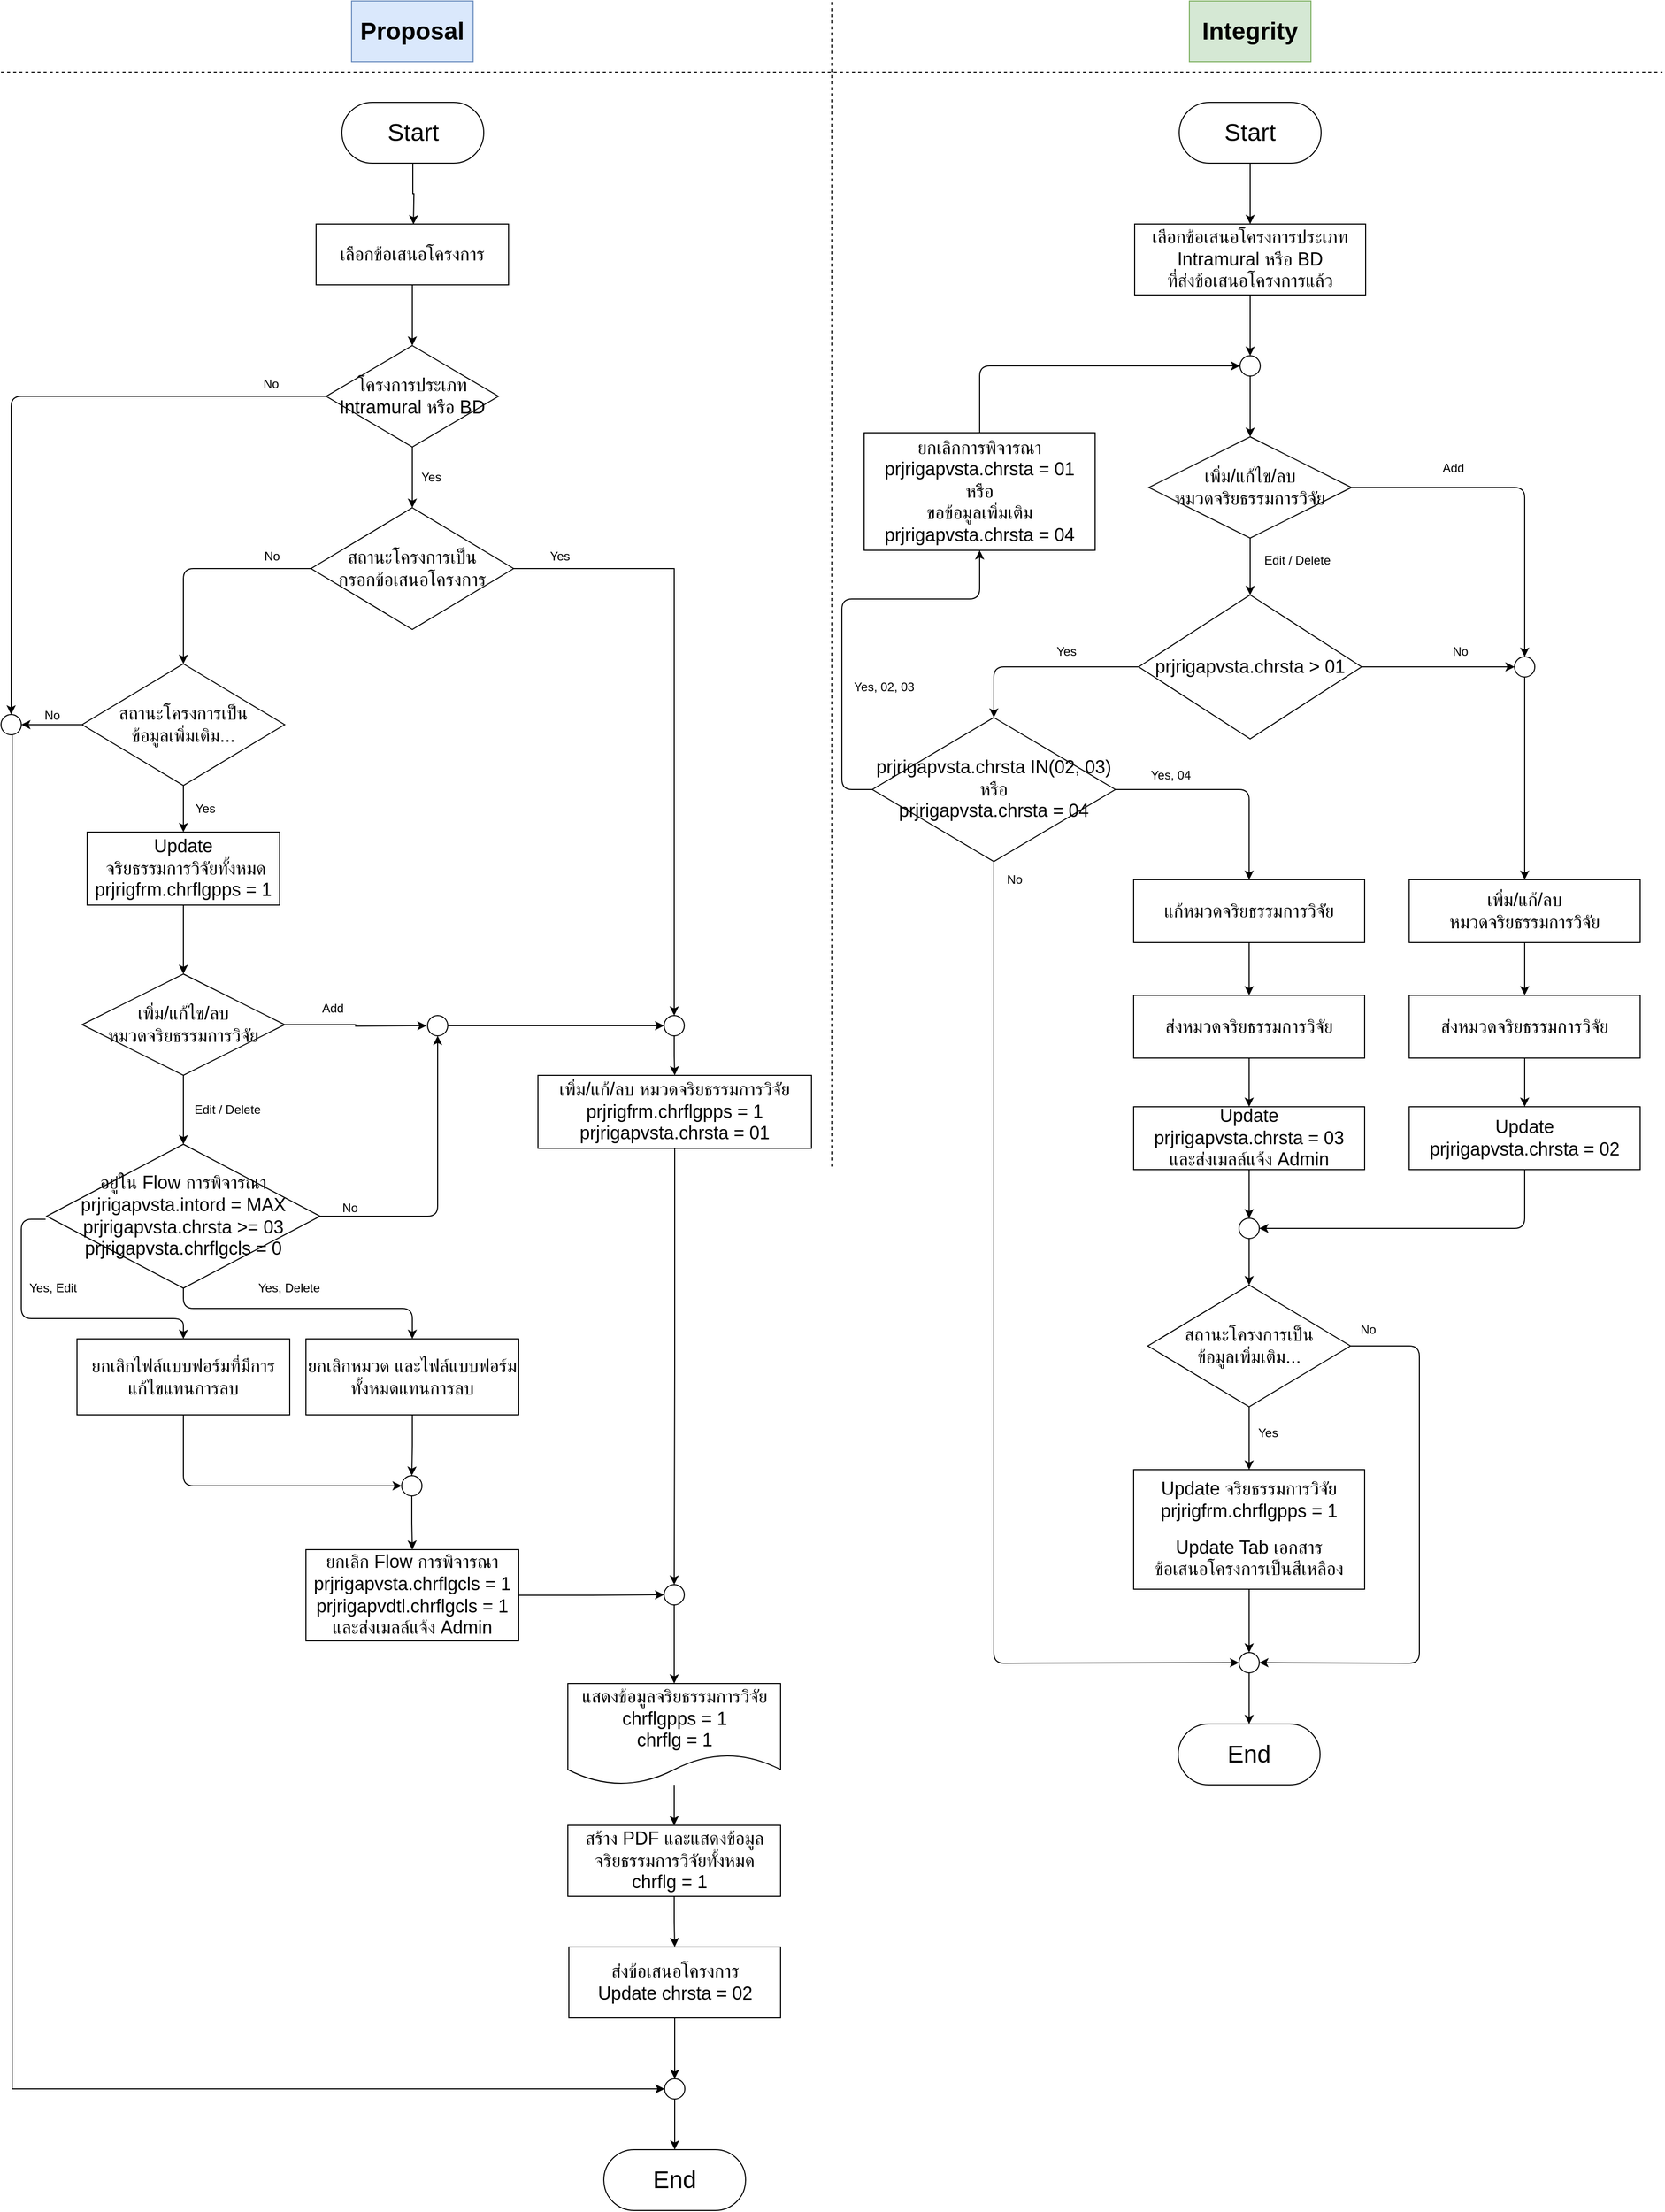 <mxfile pages="1" version="11.2.5" type="github"><diagram id="XheSabc6A_l0cQ8eEB0v" name="Page-1"><mxGraphModel dx="2249" dy="-422" grid="1" gridSize="10" guides="1" tooltips="1" connect="1" arrows="1" fold="1" page="1" pageScale="1" pageWidth="827" pageHeight="1169" math="0" shadow="0"><root><mxCell id="0"/><mxCell id="1" parent="0"/><mxCell id="-QVgNR0uKfn1cdl9VYep-1" value="&lt;h1&gt;Proposal&lt;/h1&gt;" style="rounded=0;whiteSpace=wrap;html=1;fillColor=#dae8fc;strokeColor=#6c8ebf;" parent="1" vertex="1"><mxGeometry x="-474" y="1180" width="120" height="60" as="geometry"/></mxCell><mxCell id="-QVgNR0uKfn1cdl9VYep-3" value="&lt;h1&gt;Integrity&lt;/h1&gt;" style="rounded=0;whiteSpace=wrap;html=1;fillColor=#d5e8d4;strokeColor=#82b366;" parent="1" vertex="1"><mxGeometry x="353" y="1180" width="120" height="60" as="geometry"/></mxCell><mxCell id="-QVgNR0uKfn1cdl9VYep-4" value="" style="endArrow=none;dashed=1;html=1;" parent="1" edge="1"><mxGeometry width="50" height="50" relative="1" as="geometry"><mxPoint x="-820" y="1250" as="sourcePoint"/><mxPoint x="820" y="1250" as="targetPoint"/></mxGeometry></mxCell><mxCell id="-QVgNR0uKfn1cdl9VYep-5" value="" style="endArrow=none;dashed=1;html=1;" parent="1" edge="1"><mxGeometry width="50" height="50" relative="1" as="geometry"><mxPoint y="2330" as="sourcePoint"/><mxPoint y="1180" as="targetPoint"/></mxGeometry></mxCell><mxCell id="-QVgNR0uKfn1cdl9VYep-10" value="" style="edgeStyle=orthogonalEdgeStyle;rounded=0;orthogonalLoop=1;jettySize=auto;html=1;" parent="1" source="-QVgNR0uKfn1cdl9VYep-6" edge="1"><mxGeometry relative="1" as="geometry"><mxPoint x="-412.941" y="1400.329" as="targetPoint"/></mxGeometry></mxCell><mxCell id="-QVgNR0uKfn1cdl9VYep-6" value="&lt;font style=&quot;font-size: 24px&quot;&gt;Start&lt;/font&gt;" style="rounded=1;whiteSpace=wrap;html=1;arcSize=50;" parent="1" vertex="1"><mxGeometry x="-483.5" y="1280" width="140" height="60" as="geometry"/></mxCell><mxCell id="-QVgNR0uKfn1cdl9VYep-19" value="" style="edgeStyle=orthogonalEdgeStyle;rounded=0;orthogonalLoop=1;jettySize=auto;html=1;" parent="1" source="-QVgNR0uKfn1cdl9VYep-15" target="-QVgNR0uKfn1cdl9VYep-18" edge="1"><mxGeometry relative="1" as="geometry"/></mxCell><mxCell id="-QVgNR0uKfn1cdl9VYep-15" value="&lt;font style=&quot;font-size: 18px&quot;&gt;โครงการประเภท&lt;br&gt;Intramural หรือ BD&lt;/font&gt;" style="rhombus;whiteSpace=wrap;html=1;" parent="1" vertex="1"><mxGeometry x="-499" y="1520" width="170" height="100" as="geometry"/></mxCell><mxCell id="-QVgNR0uKfn1cdl9VYep-17" value="" style="edgeStyle=orthogonalEdgeStyle;rounded=0;orthogonalLoop=1;jettySize=auto;html=1;" parent="1" source="-QVgNR0uKfn1cdl9VYep-16" target="-QVgNR0uKfn1cdl9VYep-15" edge="1"><mxGeometry relative="1" as="geometry"/></mxCell><mxCell id="-QVgNR0uKfn1cdl9VYep-16" value="&lt;font style=&quot;font-size: 18px&quot;&gt;เลือกข้อเสนอโครงการ&lt;/font&gt;" style="rounded=0;whiteSpace=wrap;html=1;" parent="1" vertex="1"><mxGeometry x="-509" y="1400" width="190" height="60" as="geometry"/></mxCell><mxCell id="-QVgNR0uKfn1cdl9VYep-22" value="" style="edgeStyle=orthogonalEdgeStyle;rounded=0;orthogonalLoop=1;jettySize=auto;html=1;entryX=0.5;entryY=0;entryDx=0;entryDy=0;exitX=1;exitY=0.5;exitDx=0;exitDy=0;" parent="1" source="-QVgNR0uKfn1cdl9VYep-18" target="-QVgNR0uKfn1cdl9VYep-77" edge="1"><mxGeometry relative="1" as="geometry"><mxPoint x="-414" y="1860" as="targetPoint"/></mxGeometry></mxCell><mxCell id="-QVgNR0uKfn1cdl9VYep-18" value="&lt;font style=&quot;font-size: 18px&quot;&gt;สถานะโครงการเป็น&lt;br&gt;กรอกข้อเสนอโครงการ&lt;br&gt;&lt;/font&gt;" style="rhombus;whiteSpace=wrap;html=1;" parent="1" vertex="1"><mxGeometry x="-514" y="1680" width="200" height="120" as="geometry"/></mxCell><mxCell id="-QVgNR0uKfn1cdl9VYep-20" value="Yes" style="text;html=1;resizable=0;points=[];autosize=1;align=left;verticalAlign=top;spacingTop=-4;" parent="1" vertex="1"><mxGeometry x="-407" y="1640" width="40" height="20" as="geometry"/></mxCell><mxCell id="-QVgNR0uKfn1cdl9VYep-84" value="" style="edgeStyle=orthogonalEdgeStyle;rounded=0;orthogonalLoop=1;jettySize=auto;html=1;entryX=0.5;entryY=0;entryDx=0;entryDy=0;" parent="1" source="-QVgNR0uKfn1cdl9VYep-21" target="-QVgNR0uKfn1cdl9VYep-82" edge="1"><mxGeometry relative="1" as="geometry"><mxPoint x="-155.5" y="2392" as="targetPoint"/></mxGeometry></mxCell><mxCell id="-QVgNR0uKfn1cdl9VYep-21" value="&lt;span style=&quot;font-size: 18px&quot;&gt;เพิ่ม/แก้/ลบ หมวดจริยธรรมการวิจัย&lt;/span&gt;&lt;br&gt;&lt;span style=&quot;font-size: 18px&quot;&gt;prjrigfrm.chrflgpps = 1&lt;/span&gt;&lt;br&gt;&lt;span style=&quot;font-size: 18px&quot;&gt;prjrigapvsta.chrsta = 01&lt;/span&gt;" style="rounded=0;whiteSpace=wrap;html=1;" parent="1" vertex="1"><mxGeometry x="-290" y="2240" width="270" height="72" as="geometry"/></mxCell><mxCell id="-QVgNR0uKfn1cdl9VYep-23" value="Yes" style="text;html=1;resizable=0;points=[];autosize=1;align=left;verticalAlign=top;spacingTop=-4;" parent="1" vertex="1"><mxGeometry x="-280" y="1718" width="40" height="20" as="geometry"/></mxCell><mxCell id="-QVgNR0uKfn1cdl9VYep-49" value="" style="edgeStyle=orthogonalEdgeStyle;rounded=0;orthogonalLoop=1;jettySize=auto;html=1;" parent="1" source="-QVgNR0uKfn1cdl9VYep-24" target="-QVgNR0uKfn1cdl9VYep-46" edge="1"><mxGeometry relative="1" as="geometry"/></mxCell><mxCell id="-QVgNR0uKfn1cdl9VYep-24" value="&lt;span style=&quot;font-size: 18px&quot;&gt;สร้าง PDF และแสดงข้อมูล&lt;br&gt;จริยธรรมการวิจัยทั้งหมด&lt;br&gt;chrflg = 1&amp;nbsp;&amp;nbsp;&lt;/span&gt;&lt;span style=&quot;font-size: 18px&quot;&gt;&lt;br&gt;&lt;/span&gt;" style="rounded=0;whiteSpace=wrap;html=1;" parent="1" vertex="1"><mxGeometry x="-260.5" y="2980" width="210" height="70" as="geometry"/></mxCell><mxCell id="-QVgNR0uKfn1cdl9VYep-32" value="" style="edgeStyle=orthogonalEdgeStyle;rounded=0;orthogonalLoop=1;jettySize=auto;html=1;" parent="1" source="-QVgNR0uKfn1cdl9VYep-27" target="-QVgNR0uKfn1cdl9VYep-31" edge="1"><mxGeometry relative="1" as="geometry"/></mxCell><mxCell id="-QVgNR0uKfn1cdl9VYep-36" value="" style="edgeStyle=orthogonalEdgeStyle;rounded=0;orthogonalLoop=1;jettySize=auto;html=1;" parent="1" source="-QVgNR0uKfn1cdl9VYep-27" target="-QVgNR0uKfn1cdl9VYep-33" edge="1"><mxGeometry relative="1" as="geometry"/></mxCell><mxCell id="-QVgNR0uKfn1cdl9VYep-27" value="&lt;font style=&quot;font-size: 18px&quot;&gt;สถานะโครงการเป็น&lt;br&gt;ข้อมูลเพิ่มเติม...&lt;br&gt;&lt;/font&gt;" style="rhombus;whiteSpace=wrap;html=1;" parent="1" vertex="1"><mxGeometry x="-740" y="1834" width="200" height="120" as="geometry"/></mxCell><mxCell id="-QVgNR0uKfn1cdl9VYep-29" value="" style="endArrow=classic;html=1;exitX=0;exitY=0.5;exitDx=0;exitDy=0;entryX=0.5;entryY=0;entryDx=0;entryDy=0;" parent="1" source="-QVgNR0uKfn1cdl9VYep-18" target="-QVgNR0uKfn1cdl9VYep-27" edge="1"><mxGeometry width="50" height="50" relative="1" as="geometry"><mxPoint x="-520" y="1740" as="sourcePoint"/><mxPoint x="-770" y="2350" as="targetPoint"/><Array as="points"><mxPoint x="-640" y="1740"/></Array></mxGeometry></mxCell><mxCell id="-QVgNR0uKfn1cdl9VYep-30" value="No" style="text;html=1;resizable=0;points=[];autosize=1;align=left;verticalAlign=top;spacingTop=-4;" parent="1" vertex="1"><mxGeometry x="-562" y="1718" width="30" height="20" as="geometry"/></mxCell><mxCell id="-QVgNR0uKfn1cdl9VYep-56" value="" style="edgeStyle=orthogonalEdgeStyle;rounded=0;orthogonalLoop=1;jettySize=auto;html=1;" parent="1" source="-QVgNR0uKfn1cdl9VYep-31" edge="1"><mxGeometry relative="1" as="geometry"><mxPoint x="-640" y="2140" as="targetPoint"/></mxGeometry></mxCell><mxCell id="-QVgNR0uKfn1cdl9VYep-31" value="&lt;span style=&quot;font-size: 18px&quot;&gt;Update&lt;br&gt;&amp;nbsp;จริยธรรมการวิจัยทั้งหมด&lt;br&gt;&lt;/span&gt;&lt;span style=&quot;font-size: 18px&quot;&gt;prjrigfrm.&lt;/span&gt;&lt;span style=&quot;font-size: 18px&quot;&gt;chrflgpps = 1&lt;/span&gt;&lt;span style=&quot;font-size: 18px&quot;&gt;&lt;br&gt;&lt;/span&gt;" style="rounded=0;whiteSpace=wrap;html=1;" parent="1" vertex="1"><mxGeometry x="-735" y="2000" width="190" height="72" as="geometry"/></mxCell><mxCell id="-QVgNR0uKfn1cdl9VYep-89" value="" style="edgeStyle=orthogonalEdgeStyle;rounded=0;orthogonalLoop=1;jettySize=auto;html=1;entryX=0;entryY=0.5;entryDx=0;entryDy=0;exitX=0.5;exitY=1;exitDx=0;exitDy=0;" parent="1" source="-QVgNR0uKfn1cdl9VYep-33" target="-QVgNR0uKfn1cdl9VYep-52" edge="1"><mxGeometry relative="1" as="geometry"><mxPoint x="-810" y="1984" as="targetPoint"/><Array as="points"><mxPoint x="-809" y="3240"/></Array></mxGeometry></mxCell><mxCell id="-QVgNR0uKfn1cdl9VYep-33" value="" style="ellipse;whiteSpace=wrap;html=1;aspect=fixed;" parent="1" vertex="1"><mxGeometry x="-820" y="1884" width="20" height="20" as="geometry"/></mxCell><mxCell id="-QVgNR0uKfn1cdl9VYep-34" value="" style="endArrow=classic;html=1;exitX=0;exitY=0.5;exitDx=0;exitDy=0;entryX=0.5;entryY=0;entryDx=0;entryDy=0;" parent="1" source="-QVgNR0uKfn1cdl9VYep-15" target="-QVgNR0uKfn1cdl9VYep-33" edge="1"><mxGeometry width="50" height="50" relative="1" as="geometry"><mxPoint x="-750" y="1685" as="sourcePoint"/><mxPoint x="-700" y="1635" as="targetPoint"/><Array as="points"><mxPoint x="-810" y="1570"/></Array></mxGeometry></mxCell><mxCell id="-QVgNR0uKfn1cdl9VYep-35" value="No" style="text;html=1;resizable=0;points=[];autosize=1;align=left;verticalAlign=top;spacingTop=-4;" parent="1" vertex="1"><mxGeometry x="-563" y="1548" width="30" height="20" as="geometry"/></mxCell><mxCell id="-QVgNR0uKfn1cdl9VYep-37" value="No" style="text;html=1;resizable=0;points=[];autosize=1;align=left;verticalAlign=top;spacingTop=-4;" parent="1" vertex="1"><mxGeometry x="-779" y="1875" width="30" height="20" as="geometry"/></mxCell><mxCell id="-QVgNR0uKfn1cdl9VYep-45" value="Yes" style="text;html=1;resizable=0;points=[];autosize=1;align=left;verticalAlign=top;spacingTop=-4;" parent="1" vertex="1"><mxGeometry x="-630" y="1967" width="40" height="20" as="geometry"/></mxCell><mxCell id="-QVgNR0uKfn1cdl9VYep-51" value="" style="edgeStyle=orthogonalEdgeStyle;rounded=0;orthogonalLoop=1;jettySize=auto;html=1;entryX=0.5;entryY=0;entryDx=0;entryDy=0;" parent="1" source="-QVgNR0uKfn1cdl9VYep-46" target="-QVgNR0uKfn1cdl9VYep-52" edge="1"><mxGeometry relative="1" as="geometry"><mxPoint x="-156.5" y="3230" as="targetPoint"/></mxGeometry></mxCell><mxCell id="-QVgNR0uKfn1cdl9VYep-46" value="&lt;span style=&quot;font-size: 18px&quot;&gt;ส่งข้อเสนอโครงการ&lt;br&gt;&lt;/span&gt;&lt;span style=&quot;font-size: 18px&quot;&gt;Update chrsta = 02&lt;/span&gt;&lt;span style=&quot;font-size: 18px&quot;&gt;&lt;br&gt;&lt;/span&gt;" style="rounded=0;whiteSpace=wrap;html=1;" parent="1" vertex="1"><mxGeometry x="-259.5" y="3100" width="209" height="70" as="geometry"/></mxCell><mxCell id="-QVgNR0uKfn1cdl9VYep-48" value="" style="edgeStyle=orthogonalEdgeStyle;rounded=0;orthogonalLoop=1;jettySize=auto;html=1;" parent="1" source="-QVgNR0uKfn1cdl9VYep-47" target="-QVgNR0uKfn1cdl9VYep-24" edge="1"><mxGeometry relative="1" as="geometry"/></mxCell><mxCell id="-QVgNR0uKfn1cdl9VYep-47" value="&lt;font style=&quot;font-size: 18px&quot;&gt;&lt;font&gt;แสดงข้อมูลจริยธรรมการวิจัย&lt;br&gt;&lt;/font&gt;chrflgpps = 1&lt;br&gt;chrflg = 1&lt;/font&gt;" style="shape=document;whiteSpace=wrap;html=1;boundedLbl=1;" parent="1" vertex="1"><mxGeometry x="-260.5" y="2840" width="210" height="100" as="geometry"/></mxCell><mxCell id="-QVgNR0uKfn1cdl9VYep-50" value="&lt;font style=&quot;font-size: 24px&quot;&gt;End&lt;/font&gt;" style="rounded=1;whiteSpace=wrap;html=1;arcSize=50;" parent="1" vertex="1"><mxGeometry x="-225" y="3300" width="140" height="60" as="geometry"/></mxCell><mxCell id="-QVgNR0uKfn1cdl9VYep-53" value="" style="edgeStyle=orthogonalEdgeStyle;rounded=0;orthogonalLoop=1;jettySize=auto;html=1;" parent="1" source="-QVgNR0uKfn1cdl9VYep-52" target="-QVgNR0uKfn1cdl9VYep-50" edge="1"><mxGeometry relative="1" as="geometry"/></mxCell><mxCell id="-QVgNR0uKfn1cdl9VYep-52" value="" style="ellipse;whiteSpace=wrap;html=1;aspect=fixed;" parent="1" vertex="1"><mxGeometry x="-165" y="3230" width="20" height="20" as="geometry"/></mxCell><mxCell id="-QVgNR0uKfn1cdl9VYep-59" value="" style="edgeStyle=orthogonalEdgeStyle;rounded=0;orthogonalLoop=1;jettySize=auto;html=1;" parent="1" source="-QVgNR0uKfn1cdl9VYep-57" edge="1"><mxGeometry relative="1" as="geometry"><mxPoint x="-640" y="2308" as="targetPoint"/></mxGeometry></mxCell><mxCell id="-QVgNR0uKfn1cdl9VYep-79" value="" style="edgeStyle=orthogonalEdgeStyle;rounded=0;orthogonalLoop=1;jettySize=auto;html=1;" parent="1" source="-QVgNR0uKfn1cdl9VYep-57" edge="1"><mxGeometry relative="1" as="geometry"><mxPoint x="-400" y="2191" as="targetPoint"/></mxGeometry></mxCell><mxCell id="-QVgNR0uKfn1cdl9VYep-57" value="&lt;font style=&quot;font-size: 18px&quot;&gt;เพิ่ม/แก้ไข/ลบ &lt;br&gt;หมวดจริยธรรมการวิจัย&lt;br&gt;&lt;/font&gt;" style="rhombus;whiteSpace=wrap;html=1;" parent="1" vertex="1"><mxGeometry x="-740" y="2140" width="200" height="100" as="geometry"/></mxCell><mxCell id="-QVgNR0uKfn1cdl9VYep-60" value="Edit / Delete" style="text;html=1;resizable=0;points=[];autosize=1;align=left;verticalAlign=top;spacingTop=-4;" parent="1" vertex="1"><mxGeometry x="-631" y="2264" width="80" height="20" as="geometry"/></mxCell><mxCell id="-QVgNR0uKfn1cdl9VYep-61" value="&lt;font style=&quot;font-size: 18px&quot;&gt;อยู่ใน Flow การพิจารณา&lt;br&gt;prjrigapvsta.intord = MAX&lt;br&gt;prjrigapvsta.chrsta &amp;gt;= 03&lt;br&gt;prjrigapvsta.chrflgcls = 0&lt;br&gt;&lt;/font&gt;" style="rhombus;whiteSpace=wrap;html=1;" parent="1" vertex="1"><mxGeometry x="-775" y="2308" width="270" height="142" as="geometry"/></mxCell><mxCell id="-QVgNR0uKfn1cdl9VYep-62" value="&lt;span style=&quot;font-size: 18px&quot;&gt;ยกเลิกไฟล์แบบฟอร์มที่มีการแก้ไขแทนการลบ&lt;br&gt;&lt;/span&gt;" style="rounded=0;whiteSpace=wrap;html=1;" parent="1" vertex="1"><mxGeometry x="-745" y="2500" width="210" height="75" as="geometry"/></mxCell><mxCell id="-QVgNR0uKfn1cdl9VYep-86" value="" style="edgeStyle=orthogonalEdgeStyle;rounded=0;orthogonalLoop=1;jettySize=auto;html=1;entryX=0;entryY=0.5;entryDx=0;entryDy=0;" parent="1" source="-QVgNR0uKfn1cdl9VYep-64" target="-QVgNR0uKfn1cdl9VYep-82" edge="1"><mxGeometry relative="1" as="geometry"><mxPoint x="-229" y="2752.5" as="targetPoint"/></mxGeometry></mxCell><mxCell id="-QVgNR0uKfn1cdl9VYep-64" value="&lt;span style=&quot;font-size: 18px&quot;&gt;ยกเลิก Flow การพิจารณา&lt;br&gt;&lt;/span&gt;&lt;font style=&quot;font-size: 18px&quot;&gt;prjrigapvsta&lt;/font&gt;&lt;span style=&quot;font-size: 18px&quot;&gt;.chrflgcls = 1&lt;/span&gt;&lt;br&gt;&lt;span style=&quot;font-size: 18px&quot;&gt;prjrigapvdtl.chrflgcls = 1&lt;br&gt;และส่งเมลล์แจ้ง Admin&lt;br&gt;&lt;/span&gt;" style="rounded=0;whiteSpace=wrap;html=1;" parent="1" vertex="1"><mxGeometry x="-519" y="2708" width="210" height="90" as="geometry"/></mxCell><mxCell id="-QVgNR0uKfn1cdl9VYep-69" value="Yes, Edit" style="text;html=1;resizable=0;points=[];autosize=1;align=left;verticalAlign=top;spacingTop=-4;" parent="1" vertex="1"><mxGeometry x="-794" y="2440" width="60" height="20" as="geometry"/></mxCell><mxCell id="-QVgNR0uKfn1cdl9VYep-74" value="" style="edgeStyle=orthogonalEdgeStyle;rounded=0;orthogonalLoop=1;jettySize=auto;html=1;" parent="1" source="-QVgNR0uKfn1cdl9VYep-70" target="-QVgNR0uKfn1cdl9VYep-73" edge="1"><mxGeometry relative="1" as="geometry"/></mxCell><mxCell id="-QVgNR0uKfn1cdl9VYep-70" value="&lt;span style=&quot;font-size: 18px&quot;&gt;ยกเลิกหมวด และไฟล์แบบฟอร์มทั้งหมดแทนการลบ&lt;br&gt;&lt;/span&gt;" style="rounded=0;whiteSpace=wrap;html=1;" parent="1" vertex="1"><mxGeometry x="-519" y="2500" width="210" height="75" as="geometry"/></mxCell><mxCell id="-QVgNR0uKfn1cdl9VYep-71" value="" style="endArrow=classic;html=1;exitX=0.5;exitY=1;exitDx=0;exitDy=0;entryX=0.5;entryY=0;entryDx=0;entryDy=0;" parent="1" source="-QVgNR0uKfn1cdl9VYep-61" target="-QVgNR0uKfn1cdl9VYep-70" edge="1"><mxGeometry width="50" height="50" relative="1" as="geometry"><mxPoint x="-139.5" y="2525" as="sourcePoint"/><mxPoint x="-89.5" y="2475" as="targetPoint"/><Array as="points"><mxPoint x="-640" y="2470"/><mxPoint x="-414" y="2470"/></Array></mxGeometry></mxCell><mxCell id="-QVgNR0uKfn1cdl9VYep-72" value="Yes, Delete" style="text;html=1;resizable=0;points=[];autosize=1;align=left;verticalAlign=top;spacingTop=-4;" parent="1" vertex="1"><mxGeometry x="-568" y="2440" width="80" height="20" as="geometry"/></mxCell><mxCell id="-QVgNR0uKfn1cdl9VYep-75" value="" style="edgeStyle=orthogonalEdgeStyle;rounded=0;orthogonalLoop=1;jettySize=auto;html=1;" parent="1" source="-QVgNR0uKfn1cdl9VYep-73" target="-QVgNR0uKfn1cdl9VYep-64" edge="1"><mxGeometry relative="1" as="geometry"/></mxCell><mxCell id="-QVgNR0uKfn1cdl9VYep-73" value="" style="ellipse;whiteSpace=wrap;html=1;aspect=fixed;" parent="1" vertex="1"><mxGeometry x="-424.5" y="2635" width="20" height="20" as="geometry"/></mxCell><mxCell id="-QVgNR0uKfn1cdl9VYep-76" value="" style="endArrow=classic;html=1;exitX=0.5;exitY=1;exitDx=0;exitDy=0;entryX=0;entryY=0.5;entryDx=0;entryDy=0;" parent="1" source="-QVgNR0uKfn1cdl9VYep-62" target="-QVgNR0uKfn1cdl9VYep-73" edge="1"><mxGeometry width="50" height="50" relative="1" as="geometry"><mxPoint x="-573" y="2685" as="sourcePoint"/><mxPoint x="-523" y="2635" as="targetPoint"/><Array as="points"><mxPoint x="-640" y="2645"/></Array></mxGeometry></mxCell><mxCell id="-QVgNR0uKfn1cdl9VYep-80" value="" style="edgeStyle=orthogonalEdgeStyle;rounded=0;orthogonalLoop=1;jettySize=auto;html=1;" parent="1" source="-QVgNR0uKfn1cdl9VYep-77" target="-QVgNR0uKfn1cdl9VYep-21" edge="1"><mxGeometry relative="1" as="geometry"/></mxCell><mxCell id="-QVgNR0uKfn1cdl9VYep-77" value="" style="ellipse;whiteSpace=wrap;html=1;aspect=fixed;" parent="1" vertex="1"><mxGeometry x="-165.5" y="2181" width="20" height="20" as="geometry"/></mxCell><mxCell id="-QVgNR0uKfn1cdl9VYep-81" value="Add" style="text;html=1;resizable=0;points=[];autosize=1;align=left;verticalAlign=top;spacingTop=-4;" parent="1" vertex="1"><mxGeometry x="-505" y="2164" width="40" height="20" as="geometry"/></mxCell><mxCell id="-QVgNR0uKfn1cdl9VYep-87" value="" style="edgeStyle=orthogonalEdgeStyle;rounded=0;orthogonalLoop=1;jettySize=auto;html=1;" parent="1" source="-QVgNR0uKfn1cdl9VYep-82" target="-QVgNR0uKfn1cdl9VYep-47" edge="1"><mxGeometry relative="1" as="geometry"/></mxCell><mxCell id="-QVgNR0uKfn1cdl9VYep-82" value="" style="ellipse;whiteSpace=wrap;html=1;aspect=fixed;" parent="1" vertex="1"><mxGeometry x="-165.5" y="2742.5" width="20" height="20" as="geometry"/></mxCell><mxCell id="-QVgNR0uKfn1cdl9VYep-90" value="" style="endArrow=classic;html=1;entryX=0.5;entryY=0;entryDx=0;entryDy=0;" parent="1" target="-QVgNR0uKfn1cdl9VYep-62" edge="1"><mxGeometry width="50" height="50" relative="1" as="geometry"><mxPoint x="-776" y="2382" as="sourcePoint"/><mxPoint x="-685" y="2645" as="targetPoint"/><Array as="points"><mxPoint x="-800" y="2382"/><mxPoint x="-800" y="2480"/><mxPoint x="-640" y="2480"/></Array></mxGeometry></mxCell><mxCell id="-QVgNR0uKfn1cdl9VYep-92" value="" style="ellipse;whiteSpace=wrap;html=1;aspect=fixed;" parent="1" vertex="1"><mxGeometry x="-399" y="2181" width="20" height="20" as="geometry"/></mxCell><mxCell id="-QVgNR0uKfn1cdl9VYep-93" value="" style="endArrow=classic;html=1;exitX=1;exitY=0.5;exitDx=0;exitDy=0;entryX=0.5;entryY=1;entryDx=0;entryDy=0;" parent="1" source="-QVgNR0uKfn1cdl9VYep-61" target="-QVgNR0uKfn1cdl9VYep-92" edge="1"><mxGeometry width="50" height="50" relative="1" as="geometry"><mxPoint x="-250" y="2610" as="sourcePoint"/><mxPoint x="-200" y="2560" as="targetPoint"/><Array as="points"><mxPoint x="-389" y="2379"/></Array></mxGeometry></mxCell><mxCell id="-QVgNR0uKfn1cdl9VYep-94" value="" style="endArrow=classic;html=1;exitX=1;exitY=0.5;exitDx=0;exitDy=0;entryX=0;entryY=0.5;entryDx=0;entryDy=0;" parent="1" source="-QVgNR0uKfn1cdl9VYep-92" target="-QVgNR0uKfn1cdl9VYep-77" edge="1"><mxGeometry width="50" height="50" relative="1" as="geometry"><mxPoint x="-319" y="2061" as="sourcePoint"/><mxPoint x="-269" y="2011" as="targetPoint"/></mxGeometry></mxCell><mxCell id="-QVgNR0uKfn1cdl9VYep-95" value="No" style="text;html=1;resizable=0;points=[];autosize=1;align=left;verticalAlign=top;spacingTop=-4;" parent="1" vertex="1"><mxGeometry x="-485" y="2361" width="30" height="20" as="geometry"/></mxCell><mxCell id="0qX_IZORo3dHoUo4TGGO-3" value="" style="edgeStyle=orthogonalEdgeStyle;rounded=0;orthogonalLoop=1;jettySize=auto;html=1;" edge="1" parent="1" source="0qX_IZORo3dHoUo4TGGO-1" target="0qX_IZORo3dHoUo4TGGO-2"><mxGeometry relative="1" as="geometry"/></mxCell><mxCell id="0qX_IZORo3dHoUo4TGGO-1" value="&lt;font style=&quot;font-size: 24px&quot;&gt;Start&lt;/font&gt;" style="rounded=1;whiteSpace=wrap;html=1;arcSize=50;" vertex="1" parent="1"><mxGeometry x="343" y="1280" width="140" height="60" as="geometry"/></mxCell><mxCell id="0qX_IZORo3dHoUo4TGGO-5" value="" style="edgeStyle=orthogonalEdgeStyle;rounded=0;orthogonalLoop=1;jettySize=auto;html=1;exitX=0.5;exitY=1;exitDx=0;exitDy=0;entryX=0.5;entryY=0;entryDx=0;entryDy=0;" edge="1" parent="1" source="0qX_IZORo3dHoUo4TGGO-67" target="0qX_IZORo3dHoUo4TGGO-17"><mxGeometry relative="1" as="geometry"><mxPoint x="413" y="1530" as="sourcePoint"/><mxPoint x="413" y="1570" as="targetPoint"/></mxGeometry></mxCell><mxCell id="0qX_IZORo3dHoUo4TGGO-2" value="&lt;font style=&quot;font-size: 18px&quot;&gt;เลือกข้อเสนอโครงการ&lt;/font&gt;&lt;span style=&quot;font-size: 18px&quot;&gt;ประเภท&lt;/span&gt;&lt;br style=&quot;font-size: 18px&quot;&gt;&lt;span style=&quot;font-size: 18px&quot;&gt;Intramural หรือ BD&lt;br&gt;ที่ส่งข้อเสนอโครงการแล้ว&lt;br&gt;&lt;/span&gt;" style="rounded=0;whiteSpace=wrap;html=1;" vertex="1" parent="1"><mxGeometry x="299" y="1400" width="228" height="70" as="geometry"/></mxCell><mxCell id="0qX_IZORo3dHoUo4TGGO-10" value="" style="edgeStyle=orthogonalEdgeStyle;rounded=0;orthogonalLoop=1;jettySize=auto;html=1;" edge="1" parent="1" source="0qX_IZORo3dHoUo4TGGO-17" target="0qX_IZORo3dHoUo4TGGO-9"><mxGeometry relative="1" as="geometry"/></mxCell><mxCell id="0qX_IZORo3dHoUo4TGGO-54" value="" style="edgeStyle=orthogonalEdgeStyle;rounded=0;orthogonalLoop=1;jettySize=auto;html=1;entryX=0;entryY=0.5;entryDx=0;entryDy=0;exitX=1;exitY=0.5;exitDx=0;exitDy=0;" edge="1" parent="1" source="0qX_IZORo3dHoUo4TGGO-9" target="0qX_IZORo3dHoUo4TGGO-52"><mxGeometry relative="1" as="geometry"><mxPoint x="565" y="1834" as="sourcePoint"/><mxPoint x="670" y="1834" as="targetPoint"/></mxGeometry></mxCell><mxCell id="0qX_IZORo3dHoUo4TGGO-9" value="&lt;font style=&quot;font-size: 18px&quot;&gt;prjrigapvsta.chrsta &amp;gt; 01&lt;br&gt;&lt;/font&gt;" style="rhombus;whiteSpace=wrap;html=1;" vertex="1" parent="1"><mxGeometry x="303" y="1766" width="220" height="142" as="geometry"/></mxCell><mxCell id="0qX_IZORo3dHoUo4TGGO-16" value="Yes" style="text;html=1;resizable=0;points=[];autosize=1;align=left;verticalAlign=top;spacingTop=-4;" vertex="1" parent="1"><mxGeometry x="220" y="1812" width="40" height="20" as="geometry"/></mxCell><mxCell id="0qX_IZORo3dHoUo4TGGO-17" value="&lt;font style=&quot;font-size: 18px&quot;&gt;เพิ่ม/แก้ไข/ลบ &lt;br&gt;หมวดจริยธรรมการวิจัย&lt;br&gt;&lt;/font&gt;" style="rhombus;whiteSpace=wrap;html=1;" vertex="1" parent="1"><mxGeometry x="313" y="1610" width="200" height="100" as="geometry"/></mxCell><mxCell id="0qX_IZORo3dHoUo4TGGO-20" value="Edit / Delete" style="text;html=1;resizable=0;points=[];autosize=1;align=left;verticalAlign=top;spacingTop=-4;" vertex="1" parent="1"><mxGeometry x="425" y="1722" width="80" height="20" as="geometry"/></mxCell><mxCell id="0qX_IZORo3dHoUo4TGGO-83" value="" style="edgeStyle=orthogonalEdgeStyle;rounded=0;orthogonalLoop=1;jettySize=auto;html=1;" edge="1" parent="1" source="0qX_IZORo3dHoUo4TGGO-21" target="0qX_IZORo3dHoUo4TGGO-82"><mxGeometry relative="1" as="geometry"/></mxCell><mxCell id="0qX_IZORo3dHoUo4TGGO-21" value="&lt;span style=&quot;font-size: 18px&quot;&gt;เพิ่ม/แก้/ลบ &lt;br&gt;หมวดจริยธรรมการวิจัย&lt;/span&gt;&lt;br&gt;" style="rounded=0;whiteSpace=wrap;html=1;" vertex="1" parent="1"><mxGeometry x="570" y="2047" width="228" height="62" as="geometry"/></mxCell><mxCell id="0qX_IZORo3dHoUo4TGGO-23" value="" style="endArrow=classic;html=1;entryX=0.5;entryY=0;entryDx=0;entryDy=0;" edge="1" parent="1" target="0qX_IZORo3dHoUo4TGGO-52"><mxGeometry width="50" height="50" relative="1" as="geometry"><mxPoint x="513" y="1660" as="sourcePoint"/><mxPoint x="684" y="1820" as="targetPoint"/><Array as="points"><mxPoint x="684" y="1660"/></Array></mxGeometry></mxCell><mxCell id="0qX_IZORo3dHoUo4TGGO-26" value="Add" style="text;html=1;resizable=0;points=[];autosize=1;align=left;verticalAlign=top;spacingTop=-4;" vertex="1" parent="1"><mxGeometry x="601" y="1631" width="40" height="20" as="geometry"/></mxCell><mxCell id="0qX_IZORo3dHoUo4TGGO-27" value="No" style="text;html=1;resizable=0;points=[];autosize=1;align=left;verticalAlign=top;spacingTop=-4;" vertex="1" parent="1"><mxGeometry x="611" y="1812" width="30" height="20" as="geometry"/></mxCell><mxCell id="0qX_IZORo3dHoUo4TGGO-45" value="" style="edgeStyle=orthogonalEdgeStyle;rounded=0;orthogonalLoop=1;jettySize=auto;html=1;" edge="1" parent="1" source="0qX_IZORo3dHoUo4TGGO-30" target="0qX_IZORo3dHoUo4TGGO-37"><mxGeometry relative="1" as="geometry"/></mxCell><mxCell id="0qX_IZORo3dHoUo4TGGO-30" value="&lt;font style=&quot;font-size: 18px&quot;&gt;สถานะโครงการเป็น&lt;br&gt;ข้อมูลเพิ่มเติม...&lt;br&gt;&lt;/font&gt;" style="rhombus;whiteSpace=wrap;html=1;" vertex="1" parent="1"><mxGeometry x="312" y="2447" width="200" height="120" as="geometry"/></mxCell><mxCell id="0qX_IZORo3dHoUo4TGGO-37" value="&lt;span style=&quot;font-size: 18px&quot;&gt;Update จริยธรรมการวิจัย&lt;br&gt;&lt;/span&gt;&lt;span style=&quot;font-size: 18px&quot;&gt;prjrigfrm.&lt;/span&gt;&lt;span style=&quot;font-size: 18px&quot;&gt;chrflgpps = 1&lt;br&gt;&lt;/span&gt;&lt;br&gt;&lt;span style=&quot;font-size: 18px&quot;&gt;Update Tab เอกสาร&lt;br&gt;ข้อเสนอโครงการเป็นสีเหลือง&lt;/span&gt;" style="rounded=0;whiteSpace=wrap;html=1;" vertex="1" parent="1"><mxGeometry x="298" y="2629" width="228" height="118" as="geometry"/></mxCell><mxCell id="0qX_IZORo3dHoUo4TGGO-44" value="" style="edgeStyle=orthogonalEdgeStyle;rounded=0;orthogonalLoop=1;jettySize=auto;html=1;exitX=0.5;exitY=1;exitDx=0;exitDy=0;" edge="1" parent="1" source="0qX_IZORo3dHoUo4TGGO-84" target="0qX_IZORo3dHoUo4TGGO-30"><mxGeometry relative="1" as="geometry"><mxPoint x="417" y="2423" as="sourcePoint"/></mxGeometry></mxCell><mxCell id="0qX_IZORo3dHoUo4TGGO-46" value="Yes" style="text;html=1;resizable=0;points=[];autosize=1;align=left;verticalAlign=top;spacingTop=-4;" vertex="1" parent="1"><mxGeometry x="419" y="2583" width="40" height="20" as="geometry"/></mxCell><mxCell id="0qX_IZORo3dHoUo4TGGO-93" value="" style="edgeStyle=orthogonalEdgeStyle;rounded=0;orthogonalLoop=1;jettySize=auto;html=1;" edge="1" parent="1" source="0qX_IZORo3dHoUo4TGGO-48" target="0qX_IZORo3dHoUo4TGGO-92"><mxGeometry relative="1" as="geometry"/></mxCell><mxCell id="0qX_IZORo3dHoUo4TGGO-48" value="" style="ellipse;whiteSpace=wrap;html=1;aspect=fixed;" vertex="1" parent="1"><mxGeometry x="402" y="2809.5" width="20" height="20" as="geometry"/></mxCell><mxCell id="0qX_IZORo3dHoUo4TGGO-49" value="" style="edgeStyle=orthogonalEdgeStyle;rounded=0;orthogonalLoop=1;jettySize=auto;html=1;" edge="1" parent="1" source="0qX_IZORo3dHoUo4TGGO-37" target="0qX_IZORo3dHoUo4TGGO-48"><mxGeometry relative="1" as="geometry"><mxPoint x="412" y="2747" as="sourcePoint"/><mxPoint x="412" y="2825" as="targetPoint"/></mxGeometry></mxCell><mxCell id="0qX_IZORo3dHoUo4TGGO-50" value="" style="endArrow=classic;html=1;exitX=1;exitY=0.5;exitDx=0;exitDy=0;entryX=1;entryY=0.5;entryDx=0;entryDy=0;" edge="1" parent="1" source="0qX_IZORo3dHoUo4TGGO-30" target="0qX_IZORo3dHoUo4TGGO-48"><mxGeometry width="50" height="50" relative="1" as="geometry"><mxPoint x="602" y="2557" as="sourcePoint"/><mxPoint x="512" y="2873.5" as="targetPoint"/><Array as="points"><mxPoint x="580" y="2507"/><mxPoint x="580" y="2820"/></Array></mxGeometry></mxCell><mxCell id="0qX_IZORo3dHoUo4TGGO-51" value="No" style="text;html=1;resizable=0;points=[];autosize=1;align=left;verticalAlign=top;spacingTop=-4;" vertex="1" parent="1"><mxGeometry x="520" y="2481" width="30" height="20" as="geometry"/></mxCell><mxCell id="0qX_IZORo3dHoUo4TGGO-57" value="" style="edgeStyle=orthogonalEdgeStyle;rounded=0;orthogonalLoop=1;jettySize=auto;html=1;entryX=0.5;entryY=0;entryDx=0;entryDy=0;" edge="1" parent="1" source="0qX_IZORo3dHoUo4TGGO-52" target="0qX_IZORo3dHoUo4TGGO-21"><mxGeometry relative="1" as="geometry"><mxPoint x="725" y="1924" as="targetPoint"/></mxGeometry></mxCell><mxCell id="0qX_IZORo3dHoUo4TGGO-52" value="" style="ellipse;whiteSpace=wrap;html=1;aspect=fixed;" vertex="1" parent="1"><mxGeometry x="674" y="1827" width="20" height="20" as="geometry"/></mxCell><mxCell id="0qX_IZORo3dHoUo4TGGO-58" value="" style="endArrow=classic;html=1;exitX=0;exitY=0.5;exitDx=0;exitDy=0;entryX=0.5;entryY=0;entryDx=0;entryDy=0;" edge="1" parent="1" source="0qX_IZORo3dHoUo4TGGO-9" target="0qX_IZORo3dHoUo4TGGO-59"><mxGeometry width="50" height="50" relative="1" as="geometry"><mxPoint x="523" y="1670" as="sourcePoint"/><mxPoint x="164" y="1952" as="targetPoint"/><Array as="points"><mxPoint x="160" y="1837"/></Array></mxGeometry></mxCell><mxCell id="0qX_IZORo3dHoUo4TGGO-59" value="&lt;font style=&quot;font-size: 18px&quot;&gt;prjrigapvsta.chrsta IN(02, 03)&lt;br&gt;หรือ&lt;br&gt;prjrigapvsta.chrsta = 04&lt;br&gt;&lt;/font&gt;" style="rhombus;whiteSpace=wrap;html=1;" vertex="1" parent="1"><mxGeometry x="40" y="1887" width="240" height="142" as="geometry"/></mxCell><mxCell id="0qX_IZORo3dHoUo4TGGO-61" value="&lt;span style=&quot;font-size: 18px&quot;&gt;ยกเลิกการพิจารณา&lt;br&gt;&lt;/span&gt;&lt;span style=&quot;font-size: 18px&quot;&gt;prjrigapvsta.chrsta = 01&lt;/span&gt;&lt;span style=&quot;font-size: 18px&quot;&gt;&lt;br&gt;หรือ&lt;br&gt;ขอข้อมูลเพิ่มเติม&lt;br&gt;&lt;/span&gt;&lt;span style=&quot;font-size: 18px&quot;&gt;prjrigapvsta.chrsta = 04&lt;/span&gt;&lt;span style=&quot;font-size: 18px&quot;&gt;&lt;br&gt;&lt;/span&gt;" style="rounded=0;whiteSpace=wrap;html=1;" vertex="1" parent="1"><mxGeometry x="32" y="1606" width="228" height="116" as="geometry"/></mxCell><mxCell id="0qX_IZORo3dHoUo4TGGO-63" value="Yes, 02, 03" style="text;html=1;resizable=0;points=[];autosize=1;align=left;verticalAlign=top;spacingTop=-4;" vertex="1" parent="1"><mxGeometry x="20" y="1847" width="80" height="20" as="geometry"/></mxCell><mxCell id="0qX_IZORo3dHoUo4TGGO-67" value="" style="ellipse;whiteSpace=wrap;html=1;aspect=fixed;" vertex="1" parent="1"><mxGeometry x="403" y="1530" width="20" height="20" as="geometry"/></mxCell><mxCell id="0qX_IZORo3dHoUo4TGGO-68" value="" style="edgeStyle=orthogonalEdgeStyle;rounded=0;orthogonalLoop=1;jettySize=auto;html=1;exitX=0.5;exitY=1;exitDx=0;exitDy=0;entryX=0.5;entryY=0;entryDx=0;entryDy=0;" edge="1" parent="1" source="0qX_IZORo3dHoUo4TGGO-2" target="0qX_IZORo3dHoUo4TGGO-67"><mxGeometry relative="1" as="geometry"><mxPoint x="413" y="1470" as="sourcePoint"/><mxPoint x="413" y="1610" as="targetPoint"/></mxGeometry></mxCell><mxCell id="0qX_IZORo3dHoUo4TGGO-69" value="" style="endArrow=classic;html=1;exitX=0;exitY=0.5;exitDx=0;exitDy=0;entryX=0.5;entryY=1;entryDx=0;entryDy=0;" edge="1" parent="1" source="0qX_IZORo3dHoUo4TGGO-59" target="0qX_IZORo3dHoUo4TGGO-61"><mxGeometry width="50" height="50" relative="1" as="geometry"><mxPoint x="523" y="1670" as="sourcePoint"/><mxPoint x="652" y="1837" as="targetPoint"/><Array as="points"><mxPoint x="10" y="1958"/><mxPoint x="10" y="1770"/><mxPoint x="146" y="1770"/></Array></mxGeometry></mxCell><mxCell id="0qX_IZORo3dHoUo4TGGO-70" value="" style="endArrow=classic;html=1;exitX=0.5;exitY=0;exitDx=0;exitDy=0;entryX=0;entryY=0.5;entryDx=0;entryDy=0;" edge="1" parent="1" source="0qX_IZORo3dHoUo4TGGO-61" target="0qX_IZORo3dHoUo4TGGO-67"><mxGeometry width="50" height="50" relative="1" as="geometry"><mxPoint x="533" y="1680" as="sourcePoint"/><mxPoint x="662" y="1847" as="targetPoint"/><Array as="points"><mxPoint x="146" y="1540"/></Array></mxGeometry></mxCell><mxCell id="0qX_IZORo3dHoUo4TGGO-78" value="" style="edgeStyle=orthogonalEdgeStyle;rounded=0;orthogonalLoop=1;jettySize=auto;html=1;" edge="1" parent="1" source="0qX_IZORo3dHoUo4TGGO-71" target="0qX_IZORo3dHoUo4TGGO-77"><mxGeometry relative="1" as="geometry"/></mxCell><mxCell id="0qX_IZORo3dHoUo4TGGO-71" value="&lt;span style=&quot;font-size: 18px&quot;&gt;แก้หมวดจริยธรรมการวิจัย&lt;/span&gt;" style="rounded=0;whiteSpace=wrap;html=1;" vertex="1" parent="1"><mxGeometry x="298" y="2047" width="228" height="62" as="geometry"/></mxCell><mxCell id="0qX_IZORo3dHoUo4TGGO-73" value="" style="endArrow=classic;html=1;exitX=1;exitY=0.5;exitDx=0;exitDy=0;entryX=0.5;entryY=0;entryDx=0;entryDy=0;" edge="1" parent="1" source="0qX_IZORo3dHoUo4TGGO-59" target="0qX_IZORo3dHoUo4TGGO-71"><mxGeometry width="50" height="50" relative="1" as="geometry"><mxPoint x="523" y="1670" as="sourcePoint"/><mxPoint x="652" y="1837" as="targetPoint"/><Array as="points"><mxPoint x="412" y="1958"/></Array></mxGeometry></mxCell><mxCell id="0qX_IZORo3dHoUo4TGGO-74" value="Yes, 04" style="text;html=1;resizable=0;points=[];autosize=1;align=left;verticalAlign=top;spacingTop=-4;" vertex="1" parent="1"><mxGeometry x="313" y="1934" width="60" height="20" as="geometry"/></mxCell><mxCell id="0qX_IZORo3dHoUo4TGGO-88" value="" style="edgeStyle=orthogonalEdgeStyle;rounded=0;orthogonalLoop=1;jettySize=auto;html=1;entryX=0.5;entryY=0;entryDx=0;entryDy=0;" edge="1" parent="1" source="0qX_IZORo3dHoUo4TGGO-75" target="0qX_IZORo3dHoUo4TGGO-84"><mxGeometry relative="1" as="geometry"><mxPoint x="412" y="2413" as="targetPoint"/></mxGeometry></mxCell><mxCell id="0qX_IZORo3dHoUo4TGGO-75" value="&lt;span style=&quot;font-size: 18px&quot;&gt;Update&lt;br&gt;&lt;/span&gt;&lt;span style=&quot;font-size: 18px&quot;&gt;prjrigapvsta.chrsta = 03&lt;br&gt;&lt;/span&gt;&lt;span style=&quot;font-size: 18px&quot;&gt;และส่งเมลล์แจ้ง Admin&lt;/span&gt;&lt;span style=&quot;font-size: 18px&quot;&gt;&lt;br&gt;&lt;/span&gt;" style="rounded=0;whiteSpace=wrap;html=1;" vertex="1" parent="1"><mxGeometry x="298" y="2271" width="228" height="62" as="geometry"/></mxCell><mxCell id="0qX_IZORo3dHoUo4TGGO-79" value="" style="edgeStyle=orthogonalEdgeStyle;rounded=0;orthogonalLoop=1;jettySize=auto;html=1;" edge="1" parent="1" source="0qX_IZORo3dHoUo4TGGO-77" target="0qX_IZORo3dHoUo4TGGO-75"><mxGeometry relative="1" as="geometry"/></mxCell><mxCell id="0qX_IZORo3dHoUo4TGGO-77" value="&lt;span style=&quot;font-size: 18px&quot;&gt;ส่งหมวดจริยธรรมการวิจัย&lt;/span&gt;" style="rounded=0;whiteSpace=wrap;html=1;" vertex="1" parent="1"><mxGeometry x="298" y="2161" width="228" height="62" as="geometry"/></mxCell><mxCell id="0qX_IZORo3dHoUo4TGGO-80" value="&lt;span style=&quot;font-size: 18px&quot;&gt;Update&lt;br&gt;&lt;/span&gt;&lt;span style=&quot;font-size: 18px&quot;&gt;prjrigapvsta.chrsta = 02&lt;/span&gt;&lt;span style=&quot;font-size: 18px&quot;&gt;&lt;br&gt;&lt;/span&gt;" style="rounded=0;whiteSpace=wrap;html=1;" vertex="1" parent="1"><mxGeometry x="570" y="2271" width="228" height="62" as="geometry"/></mxCell><mxCell id="0qX_IZORo3dHoUo4TGGO-81" value="" style="edgeStyle=orthogonalEdgeStyle;rounded=0;orthogonalLoop=1;jettySize=auto;html=1;" edge="1" parent="1" source="0qX_IZORo3dHoUo4TGGO-82" target="0qX_IZORo3dHoUo4TGGO-80"><mxGeometry relative="1" as="geometry"/></mxCell><mxCell id="0qX_IZORo3dHoUo4TGGO-82" value="&lt;span style=&quot;font-size: 18px&quot;&gt;ส่งหมวดจริยธรรมการวิจัย&lt;/span&gt;" style="rounded=0;whiteSpace=wrap;html=1;" vertex="1" parent="1"><mxGeometry x="570" y="2161" width="228" height="62" as="geometry"/></mxCell><mxCell id="0qX_IZORo3dHoUo4TGGO-84" value="" style="ellipse;whiteSpace=wrap;html=1;aspect=fixed;" vertex="1" parent="1"><mxGeometry x="402" y="2381" width="20" height="20" as="geometry"/></mxCell><mxCell id="0qX_IZORo3dHoUo4TGGO-89" value="" style="endArrow=classic;html=1;exitX=0.5;exitY=1;exitDx=0;exitDy=0;entryX=1;entryY=0.5;entryDx=0;entryDy=0;" edge="1" parent="1" source="0qX_IZORo3dHoUo4TGGO-80" target="0qX_IZORo3dHoUo4TGGO-84"><mxGeometry width="50" height="50" relative="1" as="geometry"><mxPoint x="294" y="1968" as="sourcePoint"/><mxPoint x="422" y="2057" as="targetPoint"/><Array as="points"><mxPoint x="684" y="2391"/></Array></mxGeometry></mxCell><mxCell id="0qX_IZORo3dHoUo4TGGO-90" value="" style="endArrow=classic;html=1;entryX=0;entryY=0.5;entryDx=0;entryDy=0;" edge="1" parent="1" target="0qX_IZORo3dHoUo4TGGO-48"><mxGeometry width="50" height="50" relative="1" as="geometry"><mxPoint x="160" y="2029" as="sourcePoint"/><mxPoint x="422" y="2057" as="targetPoint"/><Array as="points"><mxPoint x="160" y="2640"/><mxPoint x="160" y="2820"/></Array></mxGeometry></mxCell><mxCell id="0qX_IZORo3dHoUo4TGGO-91" value="No" style="text;html=1;resizable=0;points=[];autosize=1;align=left;verticalAlign=top;spacingTop=-4;" vertex="1" parent="1"><mxGeometry x="171" y="2037" width="30" height="20" as="geometry"/></mxCell><mxCell id="0qX_IZORo3dHoUo4TGGO-92" value="&lt;font style=&quot;font-size: 24px&quot;&gt;End&lt;/font&gt;" style="rounded=1;whiteSpace=wrap;html=1;arcSize=50;" vertex="1" parent="1"><mxGeometry x="342" y="2880" width="140" height="60" as="geometry"/></mxCell></root></mxGraphModel></diagram></mxfile>